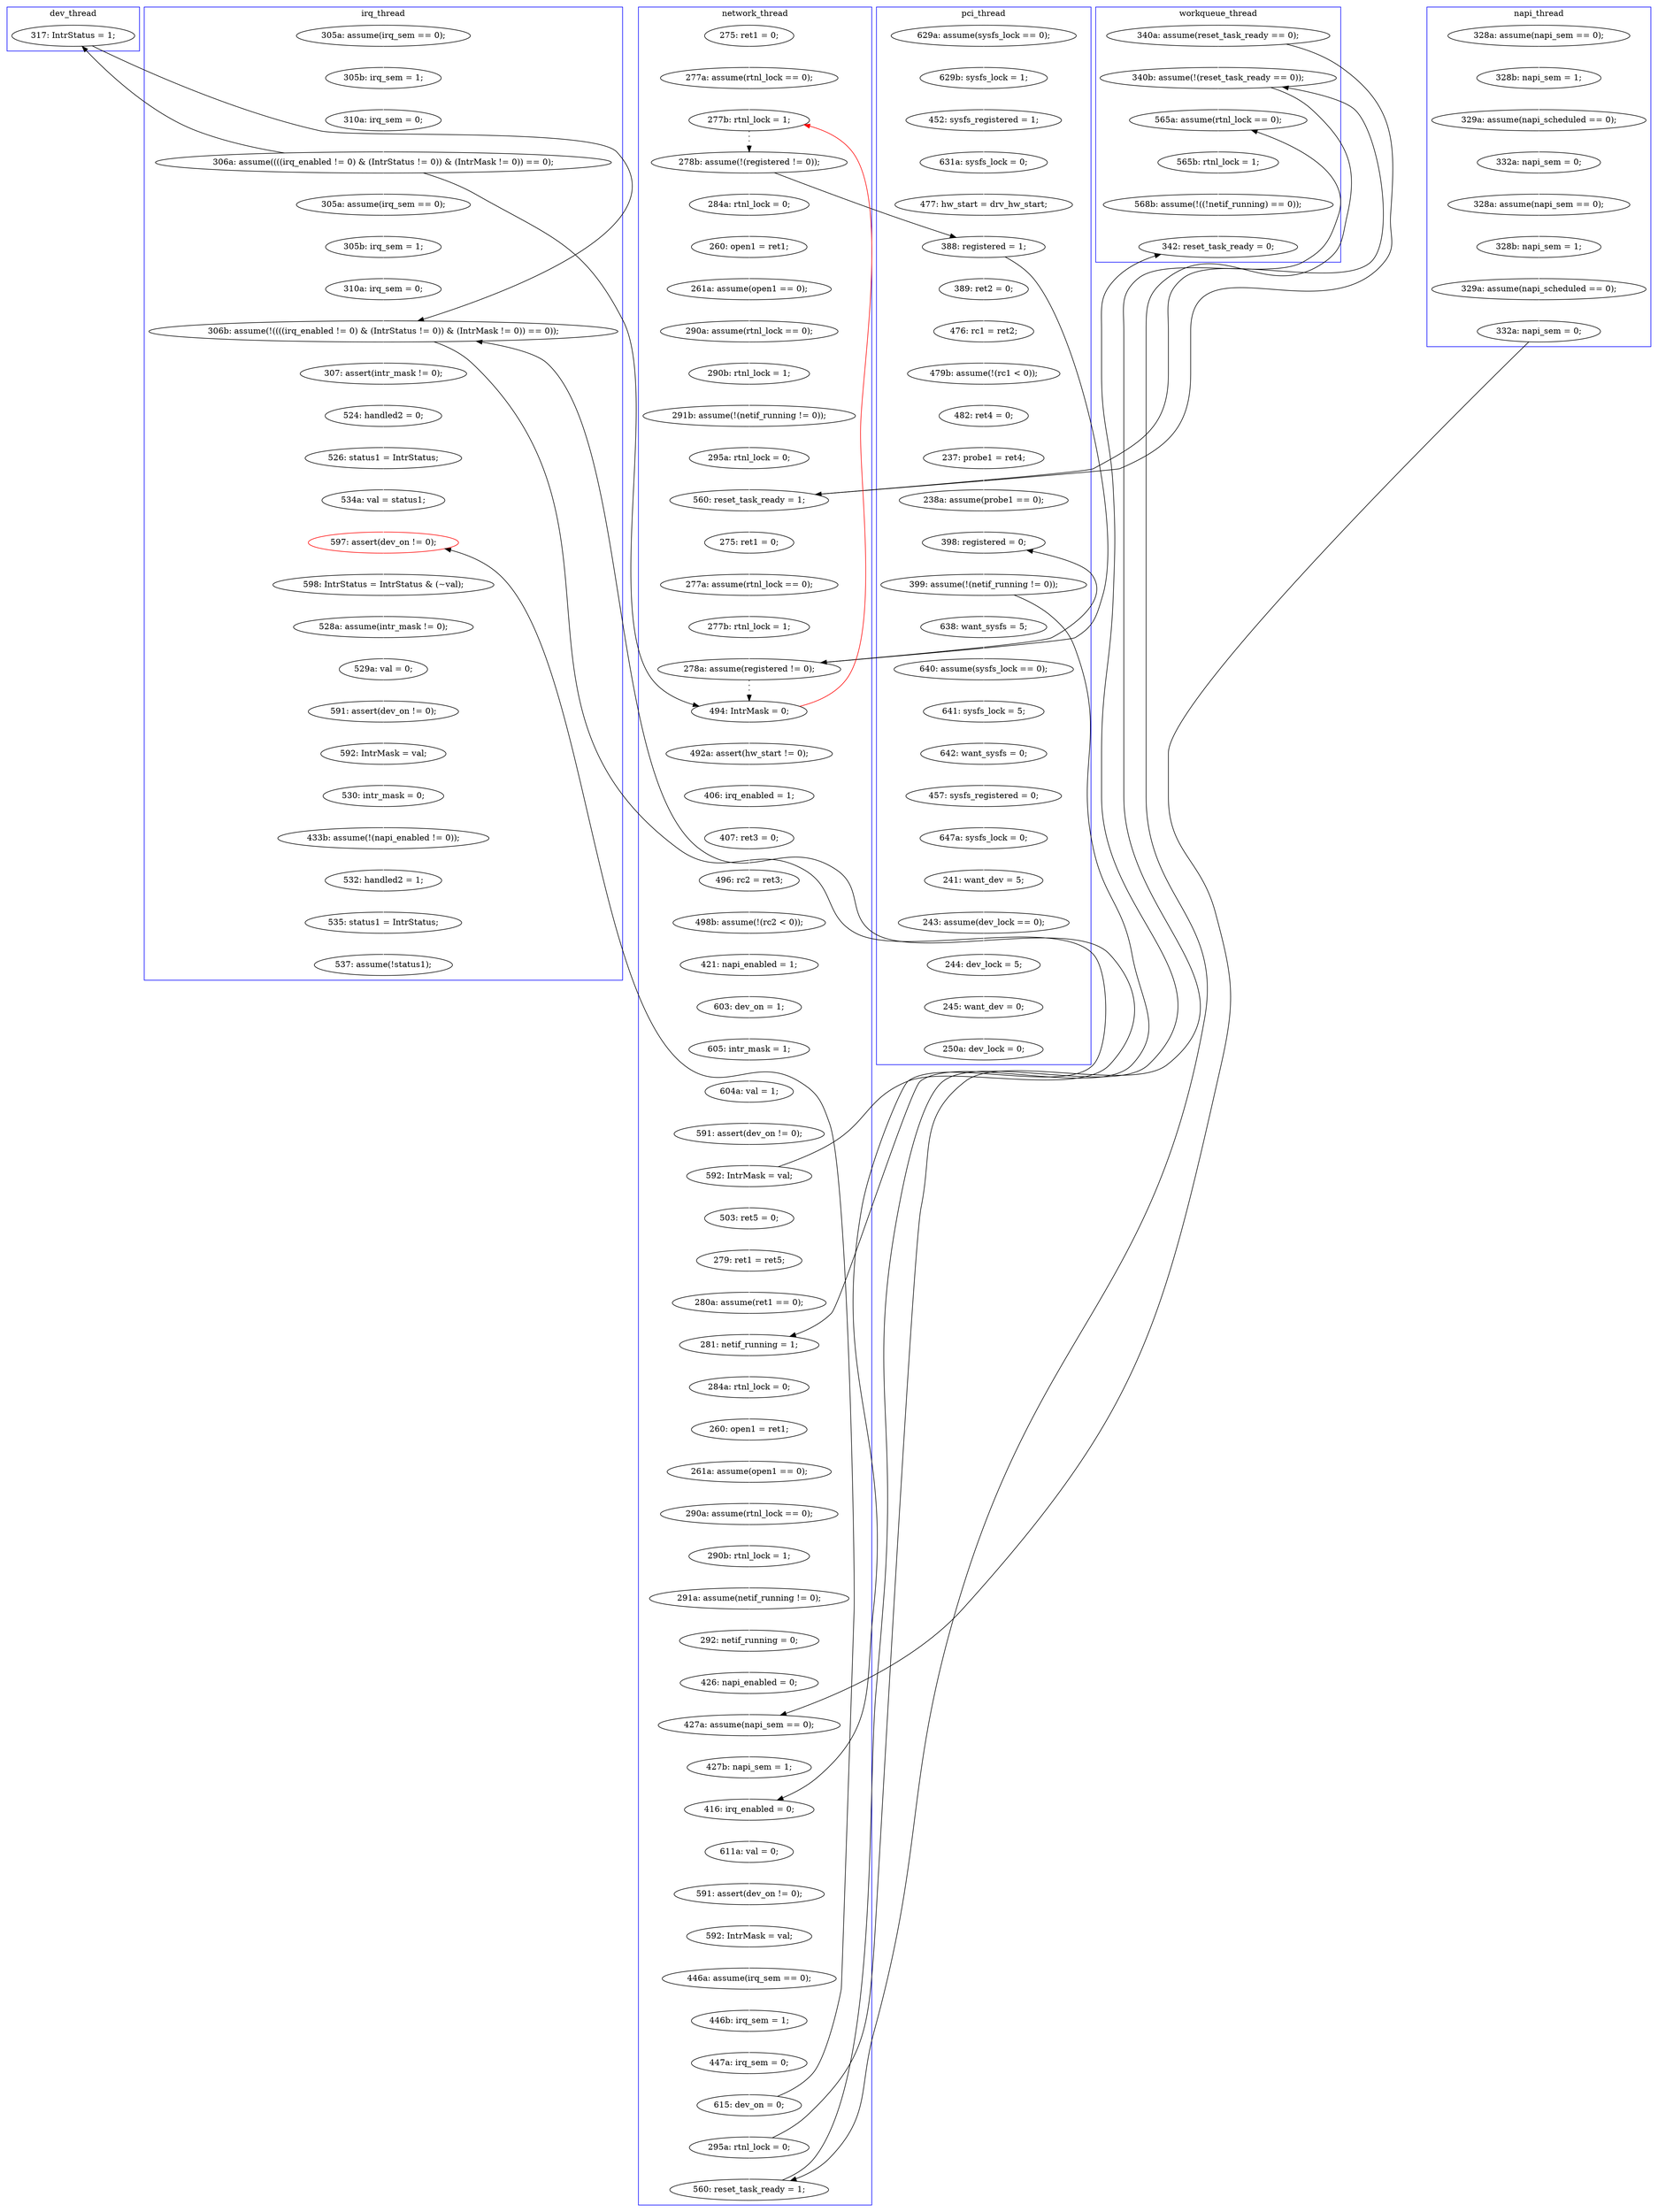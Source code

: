 digraph Counterexample {
	157 -> 158 [color = white, style = solid]
	99 -> 100 [color = white, style = solid]
	71 -> 225 [color = white, style = solid]
	199 -> 200 [color = black, style = solid, constraint = false]
	76 -> 77 [color = white, style = solid]
	109 -> 153 [color = white, style = solid]
	242 -> 244 [color = white, style = solid]
	247 -> 248 [color = white, style = solid]
	228 -> 229 [color = white, style = solid]
	269 -> 270 [color = white, style = solid]
	200 -> 204 [color = white, style = solid]
	112 -> 113 [color = white, style = solid]
	68 -> 69 [color = white, style = solid]
	45 -> 99 [color = black, style = solid, constraint = false]
	153 -> 155 [color = white, style = solid]
	30 -> 31 [color = white, style = solid]
	110 -> 112 [color = white, style = solid]
	56 -> 58 [color = white, style = solid]
	222 -> 223 [color = white, style = solid]
	74 -> 92 [color = white, style = solid]
	60 -> 61 [color = white, style = solid]
	71 -> 122 [color = black, style = solid, constraint = false]
	199 -> 206 [color = white, style = solid]
	80 -> 110 [color = white, style = solid]
	170 -> 171 [color = white, style = solid]
	226 -> 228 [color = black, style = solid, constraint = false]
	225 -> 276 [color = black, style = solid, constraint = false]
	79 -> 82 [color = white, style = solid]
	179 -> 181 [color = white, style = solid]
	77 -> 80 [color = white, style = solid]
	244 -> 301 [color = white, style = solid]
	182 -> 187 [color = white, style = solid]
	41 -> 45 [color = black, style = dotted]
	161 -> 162 [color = white, style = solid]
	188 -> 189 [color = black, style = solid, constraint = false]
	254 -> 256 [color = white, style = solid]
	100 -> 101 [color = white, style = solid]
	132 -> 153 [color = black, style = solid, constraint = false]
	169 -> 170 [color = white, style = solid]
	101 -> 104 [color = white, style = solid]
	256 -> 257 [color = white, style = solid]
	137 -> 41 [color = red, style = solid, constraint = false]
	132 -> 137 [color = black, style = dotted]
	250 -> 254 [color = white, style = solid]
	31 -> 79 [color = white, style = solid]
	190 -> 200 [color = white, style = solid]
	248 -> 250 [color = white, style = solid]
	287 -> 291 [color = white, style = solid]
	211 -> 212 [color = white, style = solid]
	268 -> 269 [color = white, style = solid]
	236 -> 276 [color = white, style = solid]
	226 -> 236 [color = white, style = solid]
	273 -> 275 [color = white, style = solid]
	99 -> 132 [color = black, style = solid, constraint = false]
	292 -> 293 [color = white, style = solid]
	115 -> 188 [color = white, style = solid]
	58 -> 137 [color = black, style = solid, constraint = false]
	105 -> 106 [color = white, style = solid]
	58 -> 195 [color = white, style = solid]
	104 -> 105 [color = white, style = solid]
	215 -> 216 [color = white, style = solid]
	113 -> 115 [color = white, style = solid]
	151 -> 157 [color = white, style = solid]
	165 -> 166 [color = white, style = solid]
	276 -> 301 [color = black, style = solid, constraint = false]
	40 -> 41 [color = white, style = solid]
	38 -> 40 [color = white, style = solid]
	61 -> 64 [color = white, style = solid]
	64 -> 68 [color = white, style = solid]
	128 -> 129 [color = white, style = solid]
	206 -> 211 [color = white, style = solid]
	138 -> 143 [color = white, style = solid]
	166 -> 169 [color = white, style = solid]
	178 -> 179 [color = white, style = solid]
	144 -> 145 [color = white, style = solid]
	236 -> 241 [color = black, style = solid, constraint = false]
	45 -> 60 [color = white, style = solid]
	291 -> 292 [color = white, style = solid]
	181 -> 182 [color = white, style = solid]
	195 -> 196 [color = white, style = solid]
	293 -> 294 [color = white, style = solid]
	235 -> 247 [color = white, style = solid]
	148 -> 151 [color = white, style = solid]
	229 -> 234 [color = white, style = solid]
	55 -> 56 [color = white, style = solid]
	143 -> 144 [color = white, style = solid]
	54 -> 55 [color = white, style = solid]
	69 -> 74 [color = white, style = solid]
	216 -> 221 [color = white, style = solid]
	158 -> 159 [color = white, style = solid]
	137 -> 138 [color = white, style = solid]
	225 -> 241 [color = white, style = solid]
	257 -> 282 [color = white, style = solid]
	196 -> 197 [color = white, style = solid]
	172 -> 175 [color = white, style = solid]
	122 -> 128 [color = white, style = solid]
	145 -> 148 [color = white, style = solid]
	171 -> 172 [color = white, style = solid]
	175 -> 178 [color = white, style = solid]
	162 -> 165 [color = white, style = solid]
	92 -> 122 [color = white, style = solid]
	122 -> 225 [color = black, style = solid, constraint = false]
	275 -> 287 [color = white, style = solid]
	223 -> 226 [color = white, style = solid]
	129 -> 130 [color = white, style = solid]
	189 -> 190 [color = white, style = solid]
	106 -> 109 [color = white, style = solid]
	155 -> 170 [color = black, style = solid, constraint = false]
	84 -> 99 [color = white, style = solid]
	212 -> 214 [color = white, style = solid]
	214 -> 228 [color = white, style = solid]
	82 -> 84 [color = white, style = solid]
	241 -> 242 [color = white, style = solid]
	234 -> 235 [color = white, style = solid]
	159 -> 161 [color = white, style = solid]
	130 -> 132 [color = white, style = solid]
	221 -> 222 [color = white, style = solid]
	58 -> 95 [color = black, style = solid, constraint = false]
	162 -> 199 [color = black, style = solid, constraint = false]
	95 -> 199 [color = black, style = solid, constraint = false]
	270 -> 273 [color = white, style = solid]
	261 -> 268 [color = white, style = solid]
	204 -> 215 [color = white, style = solid]
	187 -> 189 [color = white, style = solid]
	197 -> 199 [color = white, style = solid]
	155 -> 261 [color = white, style = solid]
	subgraph cluster4 {
		label = napi_thread
		color = blue
		76  [label = "328a: assume(napi_sem == 0);"]
		112  [label = "328a: assume(napi_sem == 0);"]
		80  [label = "329a: assume(napi_scheduled == 0);"]
		115  [label = "329a: assume(napi_scheduled == 0);"]
		77  [label = "328b: napi_sem = 1;"]
		113  [label = "328b: napi_sem = 1;"]
		188  [label = "332a: napi_sem = 0;"]
		110  [label = "332a: napi_sem = 0;"]
	}
	subgraph cluster5 {
		label = workqueue_thread
		color = blue
		244  [label = "568b: assume(!((!netif_running) == 0));"]
		225  [label = "340b: assume(!(reset_task_ready == 0));"]
		71  [label = "340a: assume(reset_task_ready == 0);"]
		242  [label = "565b: rtnl_lock = 1;"]
		241  [label = "565a: assume(rtnl_lock == 0);"]
		301  [label = "342: reset_task_ready = 0;"]
	}
	subgraph cluster7 {
		label = dev_thread
		color = blue
		95  [label = "317: IntrStatus = 1;"]
	}
	subgraph cluster1 {
		label = pci_thread
		color = blue
		292  [label = "244: dev_lock = 5;"]
		105  [label = "482: ret4 = 0;"]
		269  [label = "641: sysfs_lock = 5;"]
		270  [label = "642: want_sysfs = 0;"]
		84  [label = "477: hw_start = drv_hw_start;"]
		99  [label = "388: registered = 1;"]
		293  [label = "245: want_dev = 0;"]
		273  [label = "457: sysfs_registered = 0;"]
		261  [label = "638: want_sysfs = 5;"]
		155  [label = "399: assume(!(netif_running != 0));"]
		294  [label = "250a: dev_lock = 0;"]
		31  [label = "629b: sysfs_lock = 1;"]
		79  [label = "452: sysfs_registered = 1;"]
		101  [label = "476: rc1 = ret2;"]
		153  [label = "398: registered = 0;"]
		100  [label = "389: ret2 = 0;"]
		287  [label = "241: want_dev = 5;"]
		82  [label = "631a: sysfs_lock = 0;"]
		30  [label = "629a: assume(sysfs_lock == 0);"]
		106  [label = "237: probe1 = ret4;"]
		104  [label = "479b: assume(!(rc1 < 0));"]
		109  [label = "238a: assume(probe1 == 0);"]
		291  [label = "243: assume(dev_lock == 0);"]
		275  [label = "647a: sysfs_lock = 0;"]
		268  [label = "640: assume(sysfs_lock == 0);"]
	}
	subgraph cluster2 {
		label = network_thread
		color = blue
		166  [label = "279: ret1 = ret5;"]
		92  [label = "295a: rtnl_lock = 0;"]
		170  [label = "281: netif_running = 1;"]
		74  [label = "291b: assume(!(netif_running != 0));"]
		128  [label = "275: ret1 = 0;"]
		204  [label = "611a: val = 0;"]
		60  [label = "284a: rtnl_lock = 0;"]
		159  [label = "604a: val = 1;"]
		145  [label = "496: rc2 = ret3;"]
		216  [label = "592: IntrMask = val;"]
		38  [label = "275: ret1 = 0;"]
		143  [label = "406: irq_enabled = 1;"]
		223  [label = "447a: irq_sem = 0;"]
		236  [label = "295a: rtnl_lock = 0;"]
		129  [label = "277a: assume(rtnl_lock == 0);"]
		215  [label = "591: assert(dev_on != 0);"]
		137  [label = "494: IntrMask = 0;"]
		68  [label = "290a: assume(rtnl_lock == 0);"]
		41  [label = "277b: rtnl_lock = 1;"]
		130  [label = "277b: rtnl_lock = 1;"]
		69  [label = "290b: rtnl_lock = 1;"]
		61  [label = "260: open1 = ret1;"]
		157  [label = "603: dev_on = 1;"]
		182  [label = "292: netif_running = 0;"]
		181  [label = "291a: assume(netif_running != 0);"]
		190  [label = "427b: napi_sem = 1;"]
		276  [label = "560: reset_task_ready = 1;"]
		172  [label = "260: open1 = ret1;"]
		221  [label = "446a: assume(irq_sem == 0);"]
		200  [label = "416: irq_enabled = 0;"]
		169  [label = "280a: assume(ret1 == 0);"]
		178  [label = "290a: assume(rtnl_lock == 0);"]
		132  [label = "278a: assume(registered != 0);"]
		45  [label = "278b: assume(!(registered != 0));"]
		64  [label = "261a: assume(open1 == 0);"]
		171  [label = "284a: rtnl_lock = 0;"]
		175  [label = "261a: assume(open1 == 0);"]
		138  [label = "492a: assert(hw_start != 0);"]
		158  [label = "605: intr_mask = 1;"]
		165  [label = "503: ret5 = 0;"]
		122  [label = "560: reset_task_ready = 1;"]
		226  [label = "615: dev_on = 0;"]
		148  [label = "498b: assume(!(rc2 < 0));"]
		40  [label = "277a: assume(rtnl_lock == 0);"]
		222  [label = "446b: irq_sem = 1;"]
		179  [label = "290b: rtnl_lock = 1;"]
		144  [label = "407: ret3 = 0;"]
		187  [label = "426: napi_enabled = 0;"]
		151  [label = "421: napi_enabled = 1;"]
		189  [label = "427a: assume(napi_sem == 0);"]
		161  [label = "591: assert(dev_on != 0);"]
		162  [label = "592: IntrMask = val;"]
	}
	subgraph cluster3 {
		label = irq_thread
		color = blue
		248  [label = "592: IntrMask = val;"]
		54  [label = "305a: assume(irq_sem == 0);"]
		257  [label = "535: status1 = IntrStatus;"]
		282  [label = "537: assume(!status1);"]
		247  [label = "591: assert(dev_on != 0);"]
		199  [label = "306b: assume(!((((irq_enabled != 0) & (IntrStatus != 0)) & (IntrMask != 0)) == 0));"]
		196  [label = "305b: irq_sem = 1;"]
		234  [label = "528a: assume(intr_mask != 0);"]
		235  [label = "529a: val = 0;"]
		197  [label = "310a: irq_sem = 0;"]
		229  [label = "598: IntrStatus = IntrStatus & (~val);"]
		56  [label = "310a: irq_sem = 0;"]
		206  [label = "307: assert(intr_mask != 0);"]
		211  [label = "524: handled2 = 0;"]
		228  [label = "597: assert(dev_on != 0);", color = red]
		195  [label = "305a: assume(irq_sem == 0);"]
		212  [label = "526: status1 = IntrStatus;"]
		250  [label = "530: intr_mask = 0;"]
		256  [label = "532: handled2 = 1;"]
		55  [label = "305b: irq_sem = 1;"]
		214  [label = "534a: val = status1;"]
		58  [label = "306a: assume((((irq_enabled != 0) & (IntrStatus != 0)) & (IntrMask != 0)) == 0);"]
		254  [label = "433b: assume(!(napi_enabled != 0));"]
	}
}
